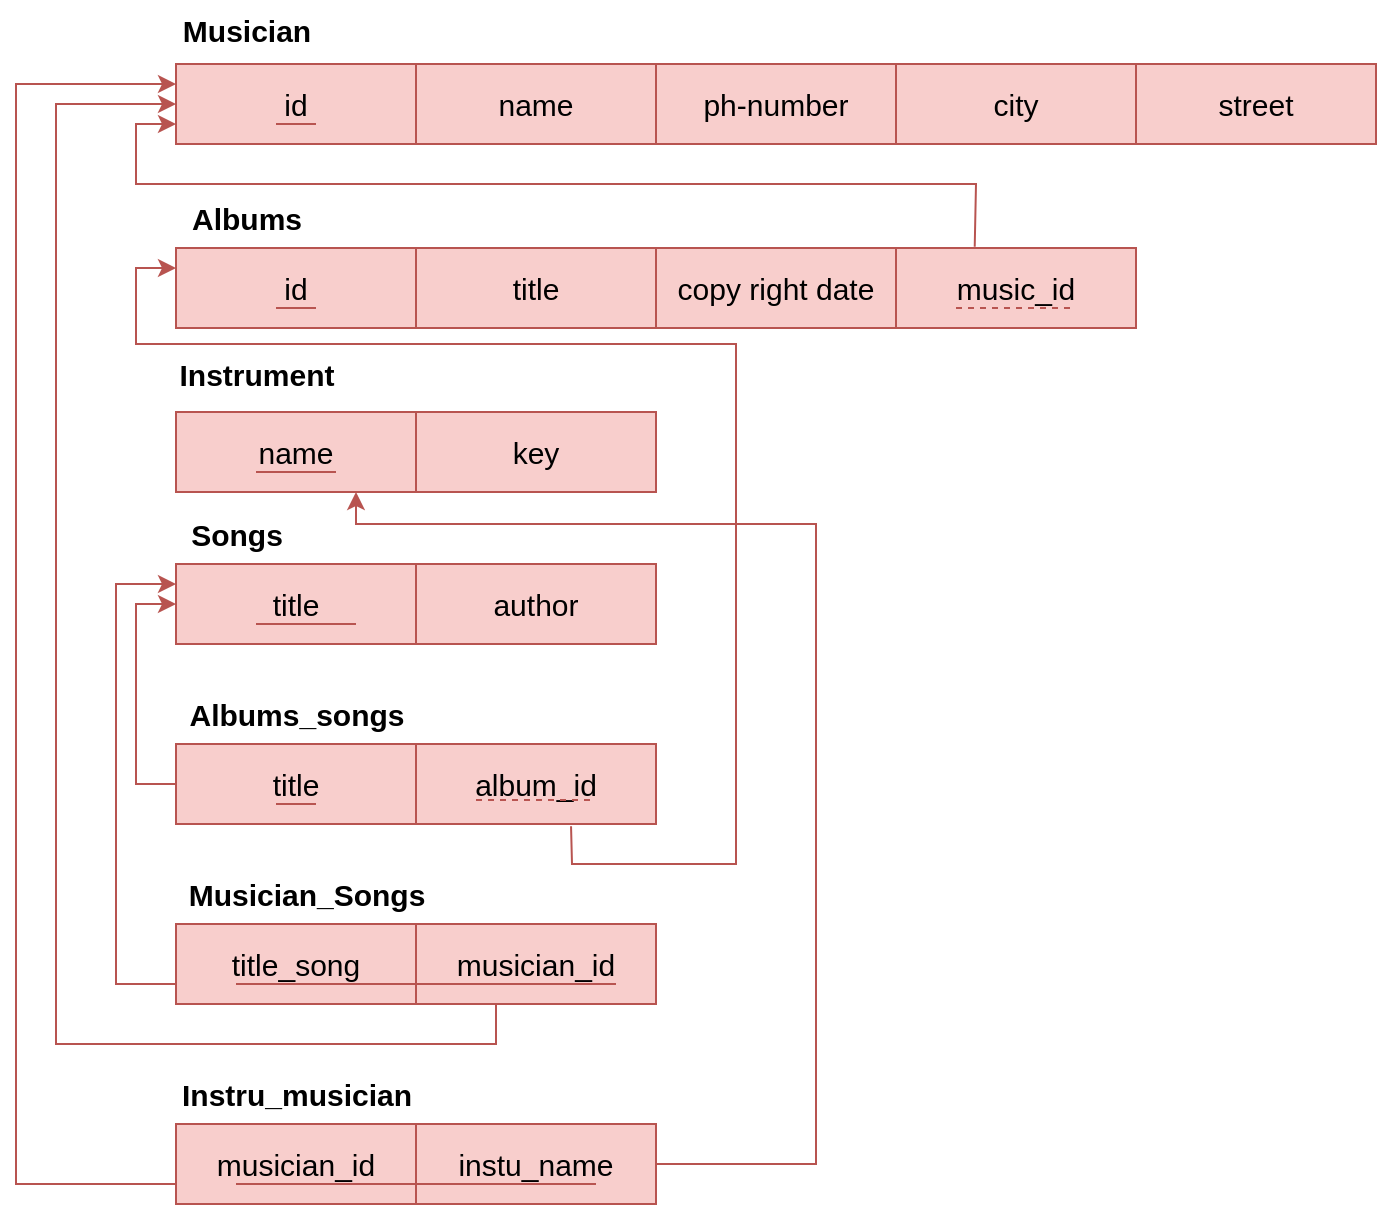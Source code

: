 <mxfile version="21.6.6" type="github">
  <diagram name="Page-1" id="HtAcLtHkczY1ligh3v8u">
    <mxGraphModel dx="792" dy="434" grid="1" gridSize="10" guides="1" tooltips="1" connect="1" arrows="1" fold="1" page="1" pageScale="1" pageWidth="850" pageHeight="1100" math="0" shadow="0">
      <root>
        <mxCell id="0" />
        <mxCell id="1" parent="0" />
        <mxCell id="pV5TstiQFFHH_e63DpiK-1" value="id" style="rounded=0;whiteSpace=wrap;html=1;fontSize=15;fillColor=#f8cecc;strokeColor=#b85450;" parent="1" vertex="1">
          <mxGeometry x="120" y="120" width="120" height="40" as="geometry" />
        </mxCell>
        <mxCell id="pV5TstiQFFHH_e63DpiK-2" value="name" style="rounded=0;whiteSpace=wrap;html=1;fontSize=15;fillColor=#f8cecc;strokeColor=#b85450;" parent="1" vertex="1">
          <mxGeometry x="240" y="120" width="120" height="40" as="geometry" />
        </mxCell>
        <mxCell id="pV5TstiQFFHH_e63DpiK-3" value="name" style="rounded=0;whiteSpace=wrap;html=1;fontSize=15;fillColor=#f8cecc;strokeColor=#b85450;" parent="1" vertex="1">
          <mxGeometry x="120" y="294" width="120" height="40" as="geometry" />
        </mxCell>
        <mxCell id="pV5TstiQFFHH_e63DpiK-4" value="street" style="rounded=0;whiteSpace=wrap;html=1;fontSize=15;fillColor=#f8cecc;strokeColor=#b85450;" parent="1" vertex="1">
          <mxGeometry x="600" y="120" width="120" height="40" as="geometry" />
        </mxCell>
        <mxCell id="pV5TstiQFFHH_e63DpiK-5" value="city" style="rounded=0;whiteSpace=wrap;html=1;fontSize=15;fillColor=#f8cecc;strokeColor=#b85450;" parent="1" vertex="1">
          <mxGeometry x="480" y="120" width="120" height="40" as="geometry" />
        </mxCell>
        <mxCell id="pV5TstiQFFHH_e63DpiK-6" value="ph-number" style="rounded=0;whiteSpace=wrap;html=1;fontSize=15;fillColor=#f8cecc;strokeColor=#b85450;" parent="1" vertex="1">
          <mxGeometry x="360" y="120" width="120" height="40" as="geometry" />
        </mxCell>
        <mxCell id="pV5TstiQFFHH_e63DpiK-9" value="Musician" style="text;html=1;align=center;verticalAlign=middle;resizable=0;points=[];autosize=1;fontSize=15;fontStyle=1" parent="1" vertex="1">
          <mxGeometry x="110" y="88" width="90" height="30" as="geometry" />
        </mxCell>
        <mxCell id="pV5TstiQFFHH_e63DpiK-10" value="" style="endArrow=none;html=1;rounded=0;fontSize=15;fillColor=#f8cecc;strokeColor=#b85450;" parent="1" edge="1">
          <mxGeometry width="50" height="50" relative="1" as="geometry">
            <mxPoint x="170" y="150" as="sourcePoint" />
            <mxPoint x="190" y="150" as="targetPoint" />
          </mxGeometry>
        </mxCell>
        <mxCell id="pV5TstiQFFHH_e63DpiK-12" value="Instrument" style="text;html=1;align=center;verticalAlign=middle;resizable=0;points=[];autosize=1;fontSize=15;fontStyle=1" parent="1" vertex="1">
          <mxGeometry x="110" y="260" width="100" height="30" as="geometry" />
        </mxCell>
        <mxCell id="pV5TstiQFFHH_e63DpiK-13" value="key" style="rounded=0;whiteSpace=wrap;html=1;fontSize=15;fillColor=#f8cecc;strokeColor=#b85450;" parent="1" vertex="1">
          <mxGeometry x="240" y="294" width="120" height="40" as="geometry" />
        </mxCell>
        <mxCell id="pV5TstiQFFHH_e63DpiK-14" value="" style="endArrow=none;html=1;rounded=0;fontSize=15;fillColor=#f8cecc;strokeColor=#b85450;" parent="1" edge="1">
          <mxGeometry width="50" height="50" relative="1" as="geometry">
            <mxPoint x="160" y="324" as="sourcePoint" />
            <mxPoint x="200" y="324" as="targetPoint" />
          </mxGeometry>
        </mxCell>
        <mxCell id="pV5TstiQFFHH_e63DpiK-15" value="musician_id" style="rounded=0;whiteSpace=wrap;html=1;fontSize=15;fillColor=#f8cecc;strokeColor=#b85450;" parent="1" vertex="1">
          <mxGeometry x="120" y="650" width="120" height="40" as="geometry" />
        </mxCell>
        <mxCell id="pV5TstiQFFHH_e63DpiK-16" value="Instru_musician" style="text;html=1;align=center;verticalAlign=middle;resizable=0;points=[];autosize=1;fontSize=15;fontStyle=1" parent="1" vertex="1">
          <mxGeometry x="110" y="620" width="140" height="30" as="geometry" />
        </mxCell>
        <mxCell id="pV5TstiQFFHH_e63DpiK-17" value="instu_name" style="rounded=0;whiteSpace=wrap;html=1;fontSize=15;fillColor=#f8cecc;strokeColor=#b85450;" parent="1" vertex="1">
          <mxGeometry x="240" y="650" width="120" height="40" as="geometry" />
        </mxCell>
        <mxCell id="pV5TstiQFFHH_e63DpiK-18" value="" style="endArrow=none;html=1;rounded=0;fontSize=15;fillColor=#f8cecc;strokeColor=#b85450;" parent="1" edge="1">
          <mxGeometry width="50" height="50" relative="1" as="geometry">
            <mxPoint x="150" y="680" as="sourcePoint" />
            <mxPoint x="330" y="680" as="targetPoint" />
          </mxGeometry>
        </mxCell>
        <mxCell id="pV5TstiQFFHH_e63DpiK-22" value="title" style="rounded=0;whiteSpace=wrap;html=1;fontSize=15;fillColor=#f8cecc;strokeColor=#b85450;" parent="1" vertex="1">
          <mxGeometry x="120" y="370" width="120" height="40" as="geometry" />
        </mxCell>
        <mxCell id="pV5TstiQFFHH_e63DpiK-23" value="Songs" style="text;html=1;align=center;verticalAlign=middle;resizable=0;points=[];autosize=1;fontSize=15;fontStyle=1" parent="1" vertex="1">
          <mxGeometry x="115" y="340" width="70" height="30" as="geometry" />
        </mxCell>
        <mxCell id="pV5TstiQFFHH_e63DpiK-24" value="author" style="rounded=0;whiteSpace=wrap;html=1;fontSize=15;fillColor=#f8cecc;strokeColor=#b85450;" parent="1" vertex="1">
          <mxGeometry x="240" y="370" width="120" height="40" as="geometry" />
        </mxCell>
        <mxCell id="pV5TstiQFFHH_e63DpiK-25" value="" style="endArrow=none;html=1;rounded=0;fontSize=15;fillColor=#f8cecc;strokeColor=#b85450;" parent="1" edge="1">
          <mxGeometry width="50" height="50" relative="1" as="geometry">
            <mxPoint x="160" y="400" as="sourcePoint" />
            <mxPoint x="210" y="400" as="targetPoint" />
          </mxGeometry>
        </mxCell>
        <mxCell id="pV5TstiQFFHH_e63DpiK-26" value="title_song" style="rounded=0;whiteSpace=wrap;html=1;fontSize=15;fillColor=#f8cecc;strokeColor=#b85450;" parent="1" vertex="1">
          <mxGeometry x="120" y="550" width="120" height="40" as="geometry" />
        </mxCell>
        <mxCell id="pV5TstiQFFHH_e63DpiK-27" value="Musician_Songs" style="text;html=1;align=center;verticalAlign=middle;resizable=0;points=[];autosize=1;fontSize=15;fontStyle=1" parent="1" vertex="1">
          <mxGeometry x="115" y="520" width="140" height="30" as="geometry" />
        </mxCell>
        <mxCell id="pV5TstiQFFHH_e63DpiK-28" value="musician_id" style="rounded=0;whiteSpace=wrap;html=1;fontSize=15;fillColor=#f8cecc;strokeColor=#b85450;" parent="1" vertex="1">
          <mxGeometry x="240" y="550" width="120" height="40" as="geometry" />
        </mxCell>
        <mxCell id="pV5TstiQFFHH_e63DpiK-29" value="" style="endArrow=none;html=1;rounded=0;fontSize=15;fillColor=#f8cecc;strokeColor=#b85450;" parent="1" edge="1">
          <mxGeometry width="50" height="50" relative="1" as="geometry">
            <mxPoint x="150" y="580" as="sourcePoint" />
            <mxPoint x="340" y="580" as="targetPoint" />
          </mxGeometry>
        </mxCell>
        <mxCell id="pV5TstiQFFHH_e63DpiK-31" value="" style="endArrow=classic;html=1;rounded=0;entryX=0;entryY=0.25;entryDx=0;entryDy=0;exitX=0;exitY=0.75;exitDx=0;exitDy=0;entryPerimeter=0;fontSize=15;fillColor=#f8cecc;strokeColor=#b85450;" parent="1" source="pV5TstiQFFHH_e63DpiK-15" target="pV5TstiQFFHH_e63DpiK-1" edge="1">
          <mxGeometry width="50" height="50" relative="1" as="geometry">
            <mxPoint x="300" y="730" as="sourcePoint" />
            <mxPoint x="160" y="590" as="targetPoint" />
            <Array as="points">
              <mxPoint x="40" y="680" />
              <mxPoint x="40" y="130" />
            </Array>
          </mxGeometry>
        </mxCell>
        <mxCell id="pV5TstiQFFHH_e63DpiK-32" value="id" style="rounded=0;whiteSpace=wrap;html=1;fontSize=15;fillColor=#f8cecc;strokeColor=#b85450;" parent="1" vertex="1">
          <mxGeometry x="120" y="212" width="120" height="40" as="geometry" />
        </mxCell>
        <mxCell id="pV5TstiQFFHH_e63DpiK-33" value="title" style="rounded=0;whiteSpace=wrap;html=1;fontSize=15;fillColor=#f8cecc;strokeColor=#b85450;" parent="1" vertex="1">
          <mxGeometry x="240" y="212" width="120" height="40" as="geometry" />
        </mxCell>
        <mxCell id="pV5TstiQFFHH_e63DpiK-34" value="copy right date" style="rounded=0;whiteSpace=wrap;html=1;fontSize=15;fillColor=#f8cecc;strokeColor=#b85450;" parent="1" vertex="1">
          <mxGeometry x="360" y="212" width="120" height="40" as="geometry" />
        </mxCell>
        <mxCell id="pV5TstiQFFHH_e63DpiK-35" value="" style="endArrow=none;html=1;rounded=0;fontSize=15;fillColor=#f8cecc;strokeColor=#b85450;" parent="1" edge="1">
          <mxGeometry width="50" height="50" relative="1" as="geometry">
            <mxPoint x="170" y="242" as="sourcePoint" />
            <mxPoint x="190" y="242" as="targetPoint" />
          </mxGeometry>
        </mxCell>
        <mxCell id="pV5TstiQFFHH_e63DpiK-36" value="Albums" style="text;html=1;align=center;verticalAlign=middle;resizable=0;points=[];autosize=1;fontSize=15;fontStyle=1" parent="1" vertex="1">
          <mxGeometry x="115" y="182" width="80" height="30" as="geometry" />
        </mxCell>
        <mxCell id="pV5TstiQFFHH_e63DpiK-37" value="music_id" style="rounded=0;whiteSpace=wrap;html=1;fontSize=15;fillColor=#f8cecc;strokeColor=#b85450;" parent="1" vertex="1">
          <mxGeometry x="480" y="212" width="120" height="40" as="geometry" />
        </mxCell>
        <mxCell id="pV5TstiQFFHH_e63DpiK-38" value="" style="endArrow=none;dashed=1;html=1;rounded=0;fontSize=15;fillColor=#f8cecc;strokeColor=#b85450;" parent="1" edge="1">
          <mxGeometry width="50" height="50" relative="1" as="geometry">
            <mxPoint x="510" y="242" as="sourcePoint" />
            <mxPoint x="570" y="242" as="targetPoint" />
          </mxGeometry>
        </mxCell>
        <mxCell id="pV5TstiQFFHH_e63DpiK-39" value="" style="endArrow=classic;html=1;rounded=0;entryX=0;entryY=0.75;entryDx=0;entryDy=0;exitX=0.328;exitY=-0.016;exitDx=0;exitDy=0;exitPerimeter=0;fontSize=15;fillColor=#f8cecc;strokeColor=#b85450;" parent="1" source="pV5TstiQFFHH_e63DpiK-37" target="pV5TstiQFFHH_e63DpiK-1" edge="1">
          <mxGeometry width="50" height="50" relative="1" as="geometry">
            <mxPoint x="520" y="400" as="sourcePoint" />
            <mxPoint x="570" y="610" as="targetPoint" />
            <Array as="points">
              <mxPoint x="520" y="180" />
              <mxPoint x="300" y="180" />
              <mxPoint x="100" y="180" />
              <mxPoint x="100" y="150" />
            </Array>
          </mxGeometry>
        </mxCell>
        <mxCell id="pV5TstiQFFHH_e63DpiK-40" value="title" style="rounded=0;whiteSpace=wrap;html=1;fontSize=15;fillColor=#f8cecc;strokeColor=#b85450;" parent="1" vertex="1">
          <mxGeometry x="120" y="460" width="120" height="40" as="geometry" />
        </mxCell>
        <mxCell id="pV5TstiQFFHH_e63DpiK-41" value="album_id" style="rounded=0;whiteSpace=wrap;html=1;fontSize=15;fillColor=#f8cecc;strokeColor=#b85450;" parent="1" vertex="1">
          <mxGeometry x="240" y="460" width="120" height="40" as="geometry" />
        </mxCell>
        <mxCell id="pV5TstiQFFHH_e63DpiK-43" value="" style="endArrow=none;html=1;rounded=0;fontSize=15;fillColor=#f8cecc;strokeColor=#b85450;" parent="1" edge="1">
          <mxGeometry width="50" height="50" relative="1" as="geometry">
            <mxPoint x="170" y="490" as="sourcePoint" />
            <mxPoint x="190" y="490" as="targetPoint" />
          </mxGeometry>
        </mxCell>
        <mxCell id="pV5TstiQFFHH_e63DpiK-44" value="Albums_songs" style="text;html=1;align=center;verticalAlign=middle;resizable=0;points=[];autosize=1;fontSize=15;fontStyle=1" parent="1" vertex="1">
          <mxGeometry x="115" y="430" width="130" height="30" as="geometry" />
        </mxCell>
        <mxCell id="pV5TstiQFFHH_e63DpiK-47" value="" style="endArrow=none;dashed=1;html=1;rounded=0;fontSize=15;fillColor=#f8cecc;strokeColor=#b85450;" parent="1" edge="1">
          <mxGeometry width="50" height="50" relative="1" as="geometry">
            <mxPoint x="270" y="488" as="sourcePoint" />
            <mxPoint x="330" y="488" as="targetPoint" />
          </mxGeometry>
        </mxCell>
        <mxCell id="pV5TstiQFFHH_e63DpiK-51" value="" style="endArrow=classic;html=1;rounded=0;entryX=0.75;entryY=1;entryDx=0;entryDy=0;exitX=1;exitY=0.5;exitDx=0;exitDy=0;fontSize=15;fillColor=#f8cecc;strokeColor=#b85450;" parent="1" source="pV5TstiQFFHH_e63DpiK-17" target="pV5TstiQFFHH_e63DpiK-3" edge="1">
          <mxGeometry width="50" height="50" relative="1" as="geometry">
            <mxPoint x="340" y="650" as="sourcePoint" />
            <mxPoint x="110" y="221" as="targetPoint" />
            <Array as="points">
              <mxPoint x="440" y="670" />
              <mxPoint x="440" y="520" />
              <mxPoint x="440" y="350" />
              <mxPoint x="430" y="350" />
              <mxPoint x="210" y="350" />
            </Array>
          </mxGeometry>
        </mxCell>
        <mxCell id="pV5TstiQFFHH_e63DpiK-52" value="" style="endArrow=classic;html=1;rounded=0;entryX=0;entryY=0.5;entryDx=0;entryDy=0;fontSize=15;fillColor=#f8cecc;strokeColor=#b85450;" parent="1" target="pV5TstiQFFHH_e63DpiK-22" edge="1">
          <mxGeometry width="50" height="50" relative="1" as="geometry">
            <mxPoint x="120" y="480" as="sourcePoint" />
            <mxPoint x="170" y="430" as="targetPoint" />
            <Array as="points">
              <mxPoint x="100" y="480" />
              <mxPoint x="100" y="390" />
            </Array>
          </mxGeometry>
        </mxCell>
        <mxCell id="pV5TstiQFFHH_e63DpiK-53" value="" style="endArrow=classic;html=1;rounded=0;entryX=0;entryY=0.5;entryDx=0;entryDy=0;fontSize=15;fillColor=#f8cecc;strokeColor=#b85450;" parent="1" target="pV5TstiQFFHH_e63DpiK-1" edge="1">
          <mxGeometry width="50" height="50" relative="1" as="geometry">
            <mxPoint x="280" y="590" as="sourcePoint" />
            <mxPoint x="80" y="137.196" as="targetPoint" />
            <Array as="points">
              <mxPoint x="280" y="610" />
              <mxPoint x="60" y="610" />
              <mxPoint x="60" y="140" />
            </Array>
          </mxGeometry>
        </mxCell>
        <mxCell id="pV5TstiQFFHH_e63DpiK-54" value="" style="endArrow=classic;html=1;rounded=0;exitX=0.646;exitY=1.027;exitDx=0;exitDy=0;exitPerimeter=0;entryX=0;entryY=0.25;entryDx=0;entryDy=0;fontSize=15;fillColor=#f8cecc;strokeColor=#b85450;" parent="1" source="pV5TstiQFFHH_e63DpiK-41" target="pV5TstiQFFHH_e63DpiK-32" edge="1">
          <mxGeometry width="50" height="50" relative="1" as="geometry">
            <mxPoint x="410" y="450" as="sourcePoint" />
            <mxPoint x="100" y="230" as="targetPoint" />
            <Array as="points">
              <mxPoint x="318" y="520" />
              <mxPoint x="400" y="520" />
              <mxPoint x="400" y="360" />
              <mxPoint x="400" y="260" />
              <mxPoint x="100" y="260" />
              <mxPoint x="100" y="222" />
            </Array>
          </mxGeometry>
        </mxCell>
        <mxCell id="pV5TstiQFFHH_e63DpiK-55" value="" style="endArrow=classic;html=1;rounded=0;entryX=0;entryY=0.25;entryDx=0;entryDy=0;exitX=0;exitY=0.75;exitDx=0;exitDy=0;fontSize=15;fillColor=#f8cecc;strokeColor=#b85450;" parent="1" source="pV5TstiQFFHH_e63DpiK-26" target="pV5TstiQFFHH_e63DpiK-22" edge="1">
          <mxGeometry width="50" height="50" relative="1" as="geometry">
            <mxPoint x="160" y="590" as="sourcePoint" />
            <mxPoint x="210" y="540" as="targetPoint" />
            <Array as="points">
              <mxPoint x="90" y="580" />
              <mxPoint x="90" y="380" />
            </Array>
          </mxGeometry>
        </mxCell>
      </root>
    </mxGraphModel>
  </diagram>
</mxfile>
